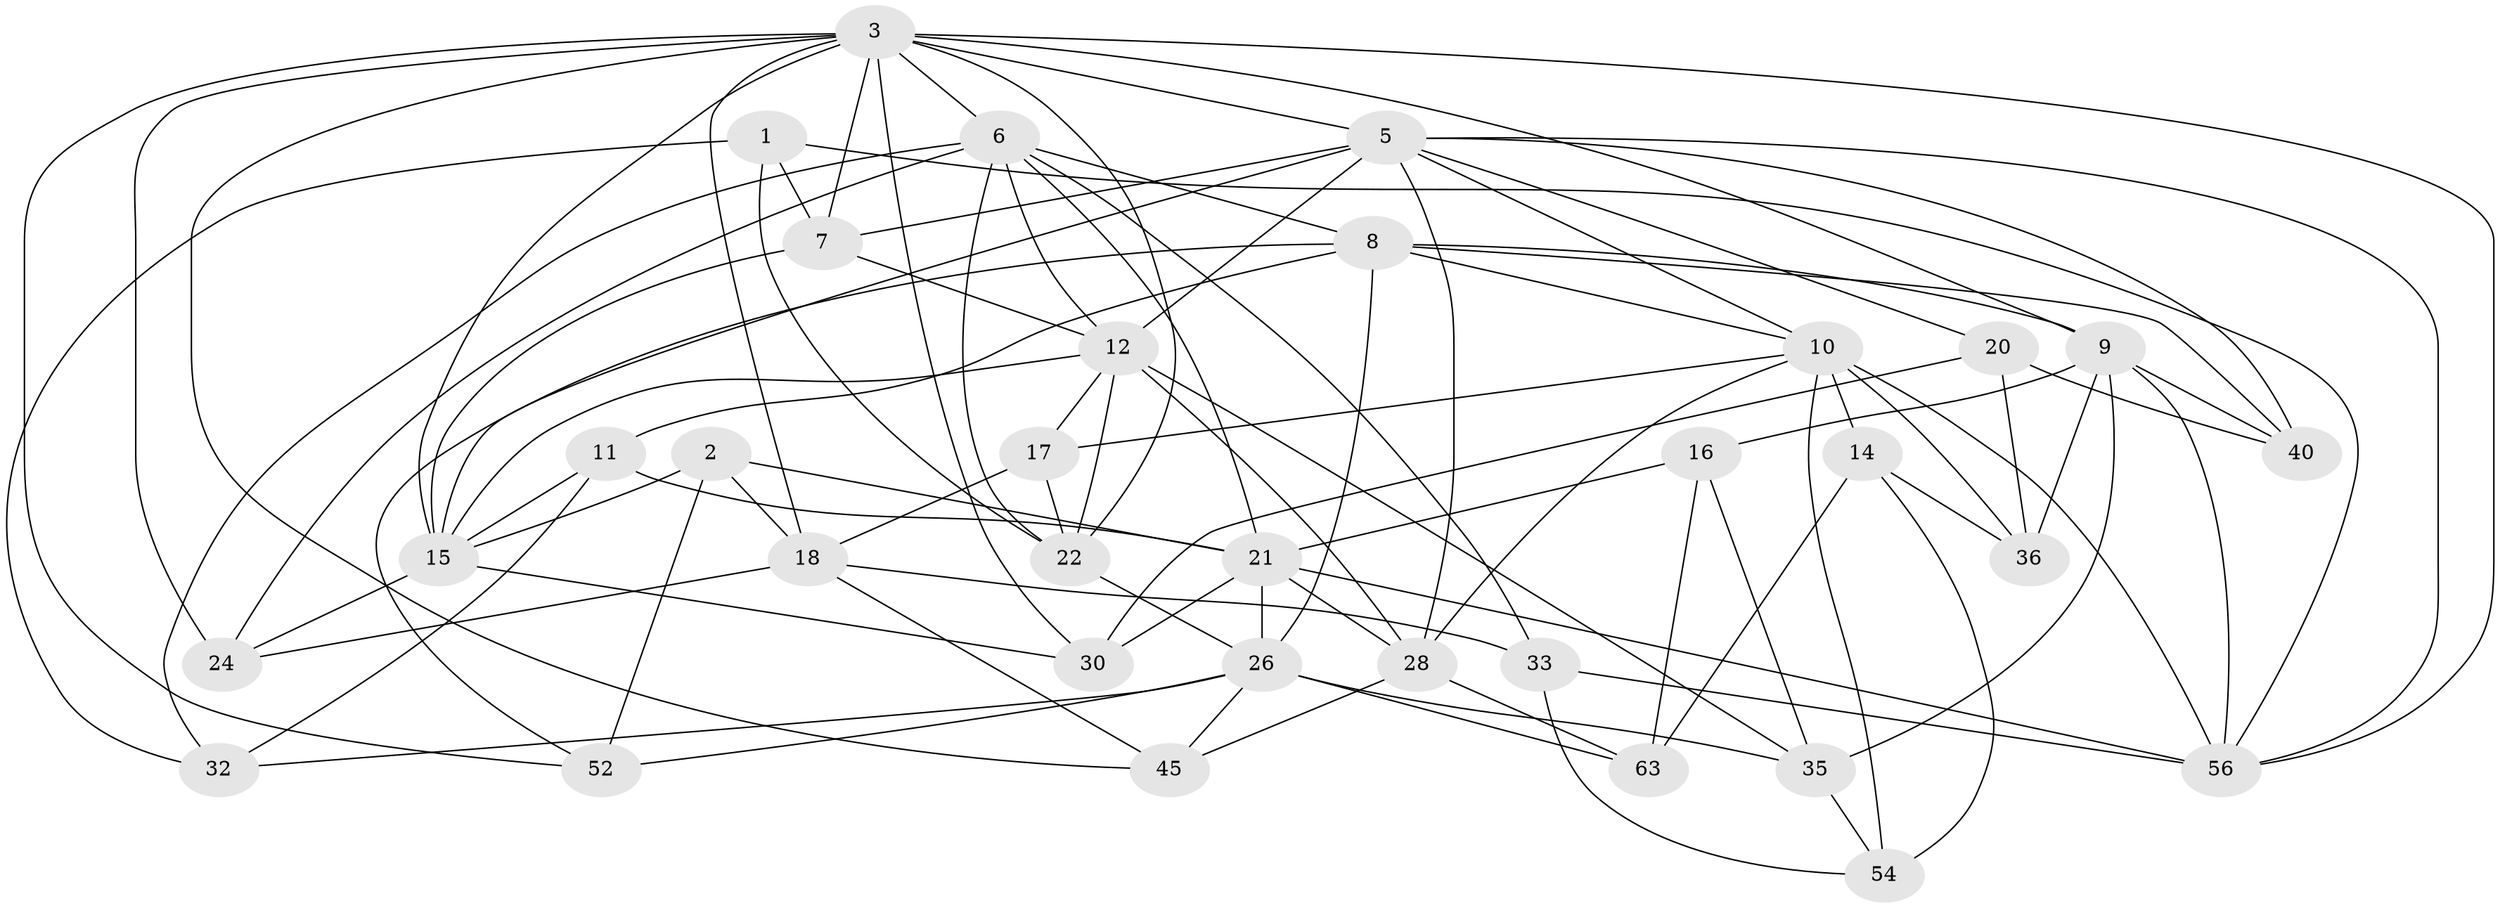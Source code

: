 // original degree distribution, {4: 1.0}
// Generated by graph-tools (version 1.1) at 2025/16/03/09/25 04:16:43]
// undirected, 33 vertices, 93 edges
graph export_dot {
graph [start="1"]
  node [color=gray90,style=filled];
  1;
  2;
  3 [super="+44+4+62"];
  5 [super="+60+34"];
  6 [super="+13+19"];
  7 [super="+49"];
  8 [super="+50+51"];
  9 [super="+27+29"];
  10 [super="+31"];
  11;
  12 [super="+23"];
  14;
  15 [super="+57+37"];
  16 [super="+58"];
  17;
  18 [super="+43"];
  20;
  21 [super="+61+64+47"];
  22 [super="+66"];
  24;
  26 [super="+39"];
  28 [super="+41"];
  30;
  32;
  33;
  35 [super="+59"];
  36;
  40;
  45;
  52;
  54;
  56 [super="+65"];
  63;
  1 -- 7;
  1 -- 32;
  1 -- 22;
  1 -- 56;
  2 -- 52;
  2 -- 21;
  2 -- 18;
  2 -- 15;
  3 -- 30;
  3 -- 22;
  3 -- 5;
  3 -- 7;
  3 -- 24;
  3 -- 56;
  3 -- 45;
  3 -- 18;
  3 -- 52;
  3 -- 6;
  3 -- 15;
  3 -- 9;
  5 -- 56;
  5 -- 20;
  5 -- 28;
  5 -- 10;
  5 -- 7 [weight=2];
  5 -- 40;
  5 -- 12;
  5 -- 15;
  6 -- 32;
  6 -- 12;
  6 -- 33;
  6 -- 21;
  6 -- 8;
  6 -- 24;
  6 -- 22;
  7 -- 12;
  7 -- 15;
  8 -- 52;
  8 -- 11;
  8 -- 40;
  8 -- 10;
  8 -- 26 [weight=2];
  8 -- 9;
  9 -- 35 [weight=2];
  9 -- 16 [weight=2];
  9 -- 36;
  9 -- 56 [weight=2];
  9 -- 40;
  10 -- 56;
  10 -- 54;
  10 -- 17;
  10 -- 36;
  10 -- 28;
  10 -- 14;
  11 -- 15;
  11 -- 32;
  11 -- 21;
  12 -- 17;
  12 -- 22;
  12 -- 28;
  12 -- 15;
  12 -- 35;
  14 -- 63;
  14 -- 36;
  14 -- 54;
  15 -- 30;
  15 -- 24;
  16 -- 21 [weight=2];
  16 -- 35;
  16 -- 63;
  17 -- 18;
  17 -- 22;
  18 -- 24;
  18 -- 45;
  18 -- 33;
  20 -- 30;
  20 -- 40;
  20 -- 36;
  21 -- 26 [weight=2];
  21 -- 28;
  21 -- 30;
  21 -- 56;
  22 -- 26;
  26 -- 45;
  26 -- 32;
  26 -- 35;
  26 -- 52;
  26 -- 63;
  28 -- 45;
  28 -- 63;
  33 -- 54;
  33 -- 56;
  35 -- 54;
}
